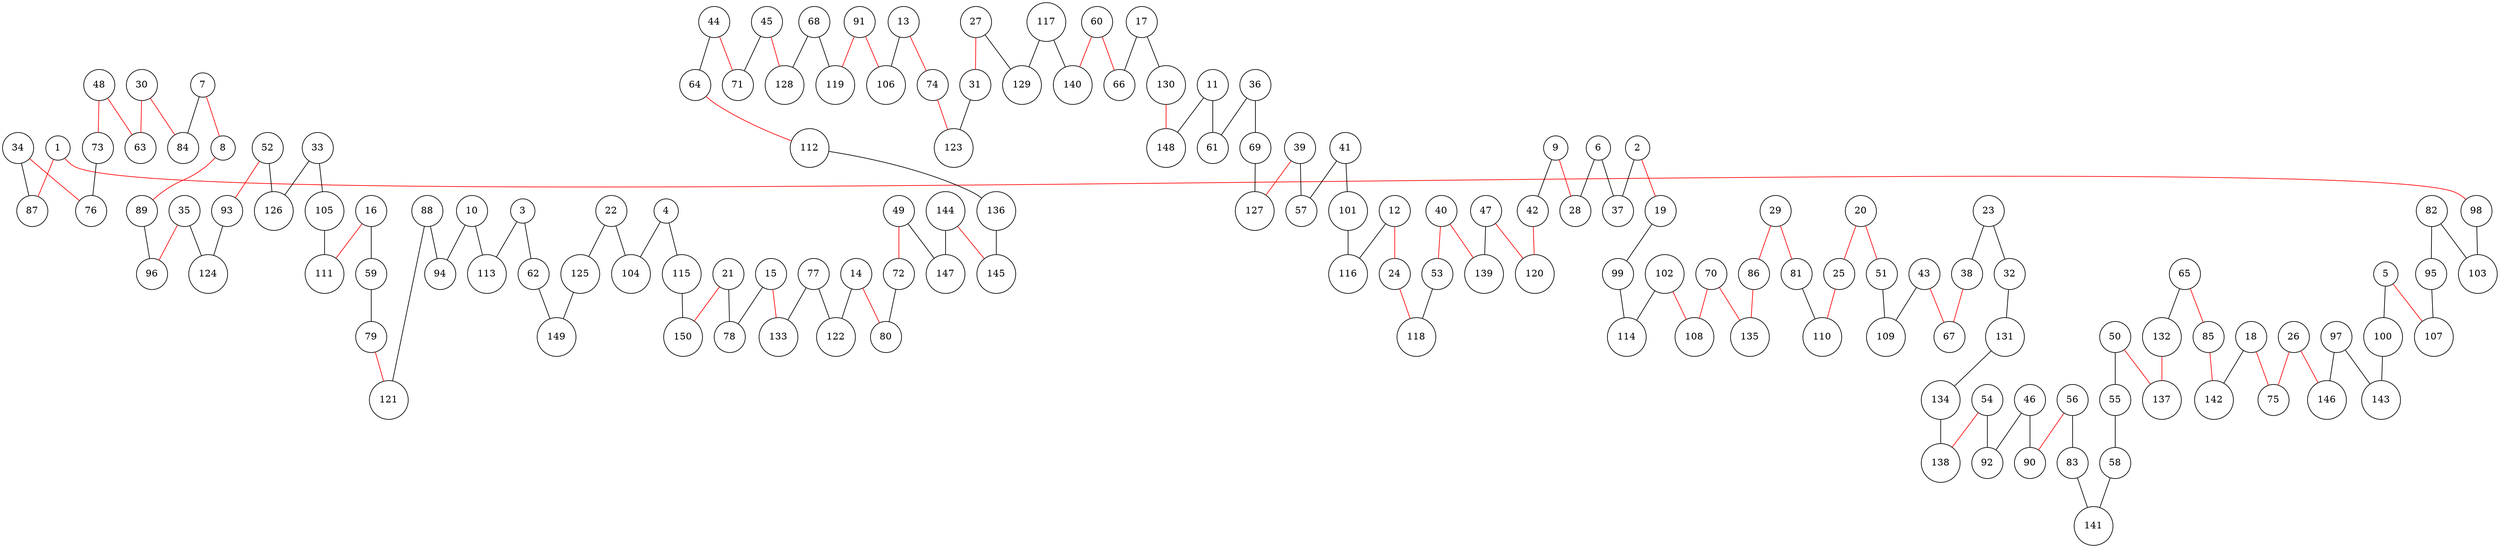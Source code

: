 graph ch150 {
	node [shape=circle fillcolor=white]
	1 [ pos = "1.070403,15.473337!"]
	2 [ pos = "17.502303,14.132669!"]
	3 [ pos = "1.090184,10.096625!"]
	4 [ pos = "1.527918,3.759195!"]
	5 [ pos = "4.090149,18.061076!"]
	6 [ pos = "19.725748,13.395577!"]
	7 [ pos = "3.223497,15.136220!"]
	8 [ pos = "4.045175,14.432919!"]
	9 [ pos = "18.899667,12.749494!"]
	10 [ pos = "2.824434,10.995623!"]
	11 [ pos = "19.938547,5.157585!"]
	12 [ pos = "15.338401,8.211936!"]
	13 [ pos = "5.500969,0.584369!"]
	14 [ pos = "8.084956,6.570059!"]
	15 [ pos = "6.885267,8.048578!"]
	16 [ pos = "7.059753,9.219271!"]
	17 [ pos = "18.576023,1.782125!"]
	18 [ pos = "10.091405,19.063659!"]
	19 [ pos = "18.108887,15.294098!"]
	20 [ pos = "13.960988,12.507889!"]
	21 [ pos = "4.042783,6.530959!"]
	22 [ pos = "0.496421,6.868557!"]
	23 [ pos = "11.366327,6.614630!"]
	24 [ pos = "16.175982,8.073501!"]
	25 [ pos = "13.606060,13.395685!"]
	26 [ pos = "9.218159,15.733723!"]
	27 [ pos = "11.366327,2.137379!"]
	28 [ pos = "19.237331,12.376251!"]
	29 [ pos = "16.331330,15.160349!"]
	30 [ pos = "2.992065,13.804046!"]
	31 [ pos = "10.198446,1.934069!"]
	32 [ pos = "11.447763,7.252775!"]
	33 [ pos = "8.071149,12.203434!"]
	34 [ pos = "1.680444,14.500185!"]
	35 [ pos = "5.425030,13.162452!"]
	36 [ pos = "18.867103,6.479378!"]
	37 [ pos = "18.270090,13.358259!"]
	38 [ pos = "11.865719,6.670250!"]
	39 [ pos = "15.646513,4.621880!"]
	40 [ pos = "17.630354,9.701864!"]
	41 [ pos = "14.148181,4.234848!"]
	42 [ pos = "18.011843,12.392609!"]
	43 [ pos = "13.468938,8.983704!"]
	44 [ pos = "3.952441,3.921676!"]
	45 [ pos = "2.618437,3.145515!"]
	46 [ pos = "11.170158,12.121648!"]
	47 [ pos = "16.158153,12.269814!"]
	48 [ pos = "1.558884,12.538326!"]
	49 [ pos = "9.559195,4.397102!"]
	50 [ pos = "15.182289,17.508351!"]
	51 [ pos = "13.601401,11.029699!"]
	52 [ pos = "6.542394,11.734786!"]
	53 [ pos = "16.536081,9.186936!"]
	54 [ pos = "10.261551,11.563840!"]
	55 [ pos = "13.908183,16.955286!"]
	56 [ pos = "9.811320,14.561400!"]
	57 [ pos = "15.163236,3.936547!"]
	58 [ pos = "14.261036,16.474033!"]
	59 [ pos = "6.413330,8.933551!"]
	60 [ pos = "17.035141,2.339060!"]
	61 [ pos = "18.914176,6.205405!"]
	62 [ pos = "1.249088,8.733548!"]
	63 [ pos = "2.271939,12.750256!"]
	64 [ pos = "6.015869,3.737186!"]
	65 [ pos = "12.358570,17.995009!"]
	66 [ pos = "17.818877,1.978143!"]
	67 [ pos = "12.480229,8.089219!"]
	68 [ pos = "1.698731,1.147273!"]
	69 [ pos = "18.038287,6.585578!"]
	70 [ pos = "16.563128,17.183806!"]
	71 [ pos = "3.369725,3.230125!"]
	72 [ pos = "8.513946,4.754946!"]
	73 [ pos = "0.650838,13.023861!"]
	74 [ pos = "7.425179,0.303629!"]
	75 [ pos = "9.788122,17.136692!"]
	76 [ pos = "0.286649,13.978693!"]
	77 [ pos = "9.014315,7.811661!"]
	78 [ pos = "6.310011,7.721729!"]
	79 [ pos = "5.492731,8.982619!"]
	80 [ pos = "7.762392,6.441175!"]
	81 [ pos = "15.173795,14.411434!"]
	82 [ pos = "1.216036,18.765668!"]
	83 [ pos = "11.325409,15.423468!"]
	84 [ pos = "3.392617,14.544262!"]
	85 [ pos = "11.312941,20.000000!"]
	86 [ pos = "15.982435,16.035927!"]
	87 [ pos = "0.647488,15.045568!"]
	88 [ pos = "3.877925,9.315896!"]
	89 [ pos = "4.044120,13.873387!"]
	90 [ pos = "11.343897,13.173151!"]
	91 [ pos = "2.508785,0.560857!"]
	92 [ pos = "10.018748,12.026605!"]
	93 [ pos = "6.195552,13.336857!"]
	94 [ pos = "3.743152,10.039465!"]
	95 [ pos = "2.076600,18.463202!"]
	96 [ pos = "4.134168,13.077851!"]
	97 [ pos = "6.071797,17.008998!"]
	98 [ pos = "1.427191,15.479799!"]
	99 [ pos = "18.775098,15.956568!"]
	100 [ pos = "5.048883,18.541505!"]
	101 [ pos = "14.306094,5.682120!"]
	102 [ pos = "18.135347,17.520978!"]
	103 [ pos = "1.708378,15.771338!"]
	104 [ pos = "0.434990,4.089678!"]
	105 [ pos = "8.091214,10.762651!"]
	106 [ pos = "4.189593,1.127121!"]
	107 [ pos = "2.912454,18.157671!"]
	108 [ pos = "16.816733,16.599385!"]
	109 [ pos = "13.073289,10.007079!"]
	110 [ pos = "15.366332,13.511332!"]
	111 [ pos = "7.701285,10.506265!"]
	112 [ pos = "6.858946,2.934217!"]
	113 [ pos = "2.529321,10.980131!"]
	114 [ pos = "18.838540,16.695529!"]
	115 [ pos = "2.794301,4.501713!"]
	116 [ pos = "14.484400,6.661607!"]
	117 [ pos = "14.302496,1.855901!"]
	118 [ pos = "16.994222,7.887330!"]
	119 [ pos = "1.893560,0.689934!"]
	120 [ pos = "17.108910,11.852279!"]
	121 [ pos = "4.926364,9.846400!"]
	122 [ pos = "8.562264,7.199885!"]
	123 [ pos = "8.686824,0.601901!"]
	124 [ pos = "5.657935,14.649360!"]
	125 [ pos = "1.601628,6.949344!"]
	126 [ pos = "7.306444,12.833197!"]
	127 [ pos = "17.395079,6.362549!"]
	128 [ pos = "2.009106,2.227835!"]
	129 [ pos = "11.385518,3.418191!"]
	130 [ pos = "18.169060,3.811735!"]
	131 [ pos = "10.817101,7.784879!"]
	132 [ pos = "13.860669,19.357731!"]
	133 [ pos = "7.973012,8.575118!"]
	134 [ pos = "10.911600,10.302055!"]
	135 [ pos = "15.942161,17.020343!"]
	136 [ pos = "7.120674,2.191720!"]
	137 [ pos = "16.093627,19.156603!"]
	138 [ pos = "11.394682,11.225968!"]
	139 [ pos = "16.893844,10.599616!"]
	140 [ pos = "15.959136,0.012005!"]
	141 [ pos = "13.191899,15.167891!"]
	142 [ pos = "10.141679,19.595931!"]
	143 [ pos = "5.536833,19.148170!"]
	144 [ pos = "10.072770,4.012003!"]
	145 [ pos = "8.818241,3.293759!"]
	146 [ pos = "8.565319,15.169705!"]
	147 [ pos = "9.557024,4.350001!"]
	148 [ pos = "19.754931,3.847665!"]
	149 [ pos = "1.374617,7.747062!"]
	150 [ pos = "2.620210,4.756116!"]

	1 -- 87 [color = red]
	1 -- 98 [color = red]
	2 -- 19 [color = red]
	2 -- 37 [color = black]
	3 -- 62 [color = black]
	3 -- 113 [color = black]
	4 -- 104 [color = black]
	4 -- 115 [color = black]
	5 -- 100 [color = black]
	5 -- 107 [color = red]
	6 -- 28 [color = black]
	6 -- 37 [color = black]
	7 -- 8 [color = red]
	7 -- 84 [color = black]
	8 -- 89 [color = red]
	9 -- 28 [color = red]
	9 -- 42 [color = black]
	10 -- 94 [color = black]
	10 -- 113 [color = black]
	11 -- 61 [color = black]
	11 -- 148 [color = black]
	12 -- 24 [color = red]
	12 -- 116 [color = black]
	13 -- 74 [color = red]
	13 -- 106 [color = black]
	14 -- 80 [color = red]
	14 -- 122 [color = black]
	15 -- 78 [color = black]
	15 -- 133 [color = red]
	16 -- 59 [color = black]
	16 -- 111 [color = red]
	17 -- 66 [color = black]
	17 -- 130 [color = black]
	18 -- 75 [color = red]
	18 -- 142 [color = black]
	19 -- 99 [color = black]
	20 -- 25 [color = red]
	20 -- 51 [color = red]
	21 -- 78 [color = black]
	21 -- 150 [color = red]
	22 -- 104 [color = black]
	22 -- 125 [color = black]
	23 -- 32 [color = black]
	23 -- 38 [color = black]
	24 -- 118 [color = red]
	25 -- 110 [color = red]
	26 -- 75 [color = red]
	26 -- 146 [color = red]
	27 -- 31 [color = red]
	27 -- 129 [color = black]
	29 -- 81 [color = red]
	29 -- 86 [color = red]
	30 -- 63 [color = red]
	30 -- 84 [color = red]
	31 -- 123 [color = black]
	32 -- 131 [color = black]
	33 -- 105 [color = black]
	33 -- 126 [color = black]
	34 -- 76 [color = red]
	34 -- 87 [color = black]
	35 -- 96 [color = red]
	35 -- 124 [color = black]
	36 -- 61 [color = black]
	36 -- 69 [color = black]
	38 -- 67 [color = red]
	39 -- 57 [color = black]
	39 -- 127 [color = red]
	40 -- 53 [color = red]
	40 -- 139 [color = red]
	41 -- 57 [color = black]
	41 -- 101 [color = black]
	42 -- 120 [color = red]
	43 -- 67 [color = red]
	43 -- 109 [color = black]
	44 -- 64 [color = black]
	44 -- 71 [color = red]
	45 -- 71 [color = black]
	45 -- 128 [color = red]
	46 -- 90 [color = black]
	46 -- 92 [color = black]
	47 -- 120 [color = red]
	47 -- 139 [color = black]
	48 -- 63 [color = red]
	48 -- 73 [color = red]
	49 -- 72 [color = red]
	49 -- 147 [color = black]
	50 -- 55 [color = black]
	50 -- 137 [color = red]
	51 -- 109 [color = black]
	52 -- 93 [color = red]
	52 -- 126 [color = black]
	53 -- 118 [color = black]
	54 -- 92 [color = black]
	54 -- 138 [color = red]
	55 -- 58 [color = black]
	56 -- 83 [color = black]
	56 -- 90 [color = red]
	58 -- 141 [color = black]
	59 -- 79 [color = black]
	60 -- 66 [color = red]
	60 -- 140 [color = red]
	62 -- 149 [color = black]
	64 -- 112 [color = red]
	65 -- 85 [color = red]
	65 -- 132 [color = black]
	68 -- 119 [color = black]
	68 -- 128 [color = black]
	69 -- 127 [color = black]
	70 -- 108 [color = red]
	70 -- 135 [color = red]
	72 -- 80 [color = black]
	73 -- 76 [color = black]
	74 -- 123 [color = red]
	77 -- 122 [color = black]
	77 -- 133 [color = black]
	79 -- 121 [color = red]
	81 -- 110 [color = black]
	82 -- 95 [color = black]
	82 -- 103 [color = black]
	83 -- 141 [color = black]
	85 -- 142 [color = red]
	86 -- 135 [color = red]
	88 -- 94 [color = black]
	88 -- 121 [color = black]
	89 -- 96 [color = black]
	91 -- 106 [color = red]
	91 -- 119 [color = red]
	93 -- 124 [color = black]
	95 -- 107 [color = black]
	97 -- 143 [color = black]
	97 -- 146 [color = black]
	98 -- 103 [color = black]
	99 -- 114 [color = black]
	100 -- 143 [color = black]
	101 -- 116 [color = black]
	102 -- 108 [color = red]
	102 -- 114 [color = black]
	105 -- 111 [color = black]
	112 -- 136 [color = black]
	115 -- 150 [color = black]
	117 -- 129 [color = black]
	117 -- 140 [color = black]
	125 -- 149 [color = black]
	130 -- 148 [color = red]
	131 -- 134 [color = black]
	132 -- 137 [color = red]
	134 -- 138 [color = black]
	136 -- 145 [color = black]
	144 -- 145 [color = red]
	144 -- 147 [color = black]
}